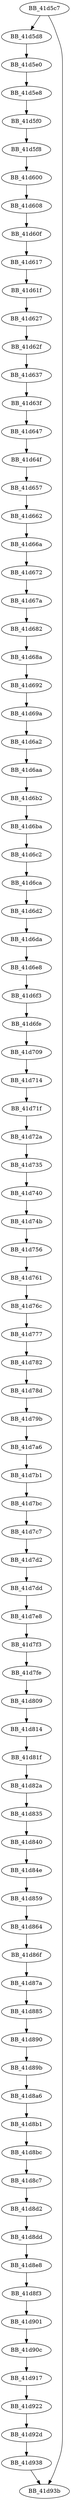 DiGraph ___free_lc_time{
BB_41d5c7->BB_41d5d8
BB_41d5c7->BB_41d93b
BB_41d5d8->BB_41d5e0
BB_41d5e0->BB_41d5e8
BB_41d5e8->BB_41d5f0
BB_41d5f0->BB_41d5f8
BB_41d5f8->BB_41d600
BB_41d600->BB_41d608
BB_41d608->BB_41d60f
BB_41d60f->BB_41d617
BB_41d617->BB_41d61f
BB_41d61f->BB_41d627
BB_41d627->BB_41d62f
BB_41d62f->BB_41d637
BB_41d637->BB_41d63f
BB_41d63f->BB_41d647
BB_41d647->BB_41d64f
BB_41d64f->BB_41d657
BB_41d657->BB_41d662
BB_41d662->BB_41d66a
BB_41d66a->BB_41d672
BB_41d672->BB_41d67a
BB_41d67a->BB_41d682
BB_41d682->BB_41d68a
BB_41d68a->BB_41d692
BB_41d692->BB_41d69a
BB_41d69a->BB_41d6a2
BB_41d6a2->BB_41d6aa
BB_41d6aa->BB_41d6b2
BB_41d6b2->BB_41d6ba
BB_41d6ba->BB_41d6c2
BB_41d6c2->BB_41d6ca
BB_41d6ca->BB_41d6d2
BB_41d6d2->BB_41d6da
BB_41d6da->BB_41d6e8
BB_41d6e8->BB_41d6f3
BB_41d6f3->BB_41d6fe
BB_41d6fe->BB_41d709
BB_41d709->BB_41d714
BB_41d714->BB_41d71f
BB_41d71f->BB_41d72a
BB_41d72a->BB_41d735
BB_41d735->BB_41d740
BB_41d740->BB_41d74b
BB_41d74b->BB_41d756
BB_41d756->BB_41d761
BB_41d761->BB_41d76c
BB_41d76c->BB_41d777
BB_41d777->BB_41d782
BB_41d782->BB_41d78d
BB_41d78d->BB_41d79b
BB_41d79b->BB_41d7a6
BB_41d7a6->BB_41d7b1
BB_41d7b1->BB_41d7bc
BB_41d7bc->BB_41d7c7
BB_41d7c7->BB_41d7d2
BB_41d7d2->BB_41d7dd
BB_41d7dd->BB_41d7e8
BB_41d7e8->BB_41d7f3
BB_41d7f3->BB_41d7fe
BB_41d7fe->BB_41d809
BB_41d809->BB_41d814
BB_41d814->BB_41d81f
BB_41d81f->BB_41d82a
BB_41d82a->BB_41d835
BB_41d835->BB_41d840
BB_41d840->BB_41d84e
BB_41d84e->BB_41d859
BB_41d859->BB_41d864
BB_41d864->BB_41d86f
BB_41d86f->BB_41d87a
BB_41d87a->BB_41d885
BB_41d885->BB_41d890
BB_41d890->BB_41d89b
BB_41d89b->BB_41d8a6
BB_41d8a6->BB_41d8b1
BB_41d8b1->BB_41d8bc
BB_41d8bc->BB_41d8c7
BB_41d8c7->BB_41d8d2
BB_41d8d2->BB_41d8dd
BB_41d8dd->BB_41d8e8
BB_41d8e8->BB_41d8f3
BB_41d8f3->BB_41d901
BB_41d901->BB_41d90c
BB_41d90c->BB_41d917
BB_41d917->BB_41d922
BB_41d922->BB_41d92d
BB_41d92d->BB_41d938
BB_41d938->BB_41d93b
}
